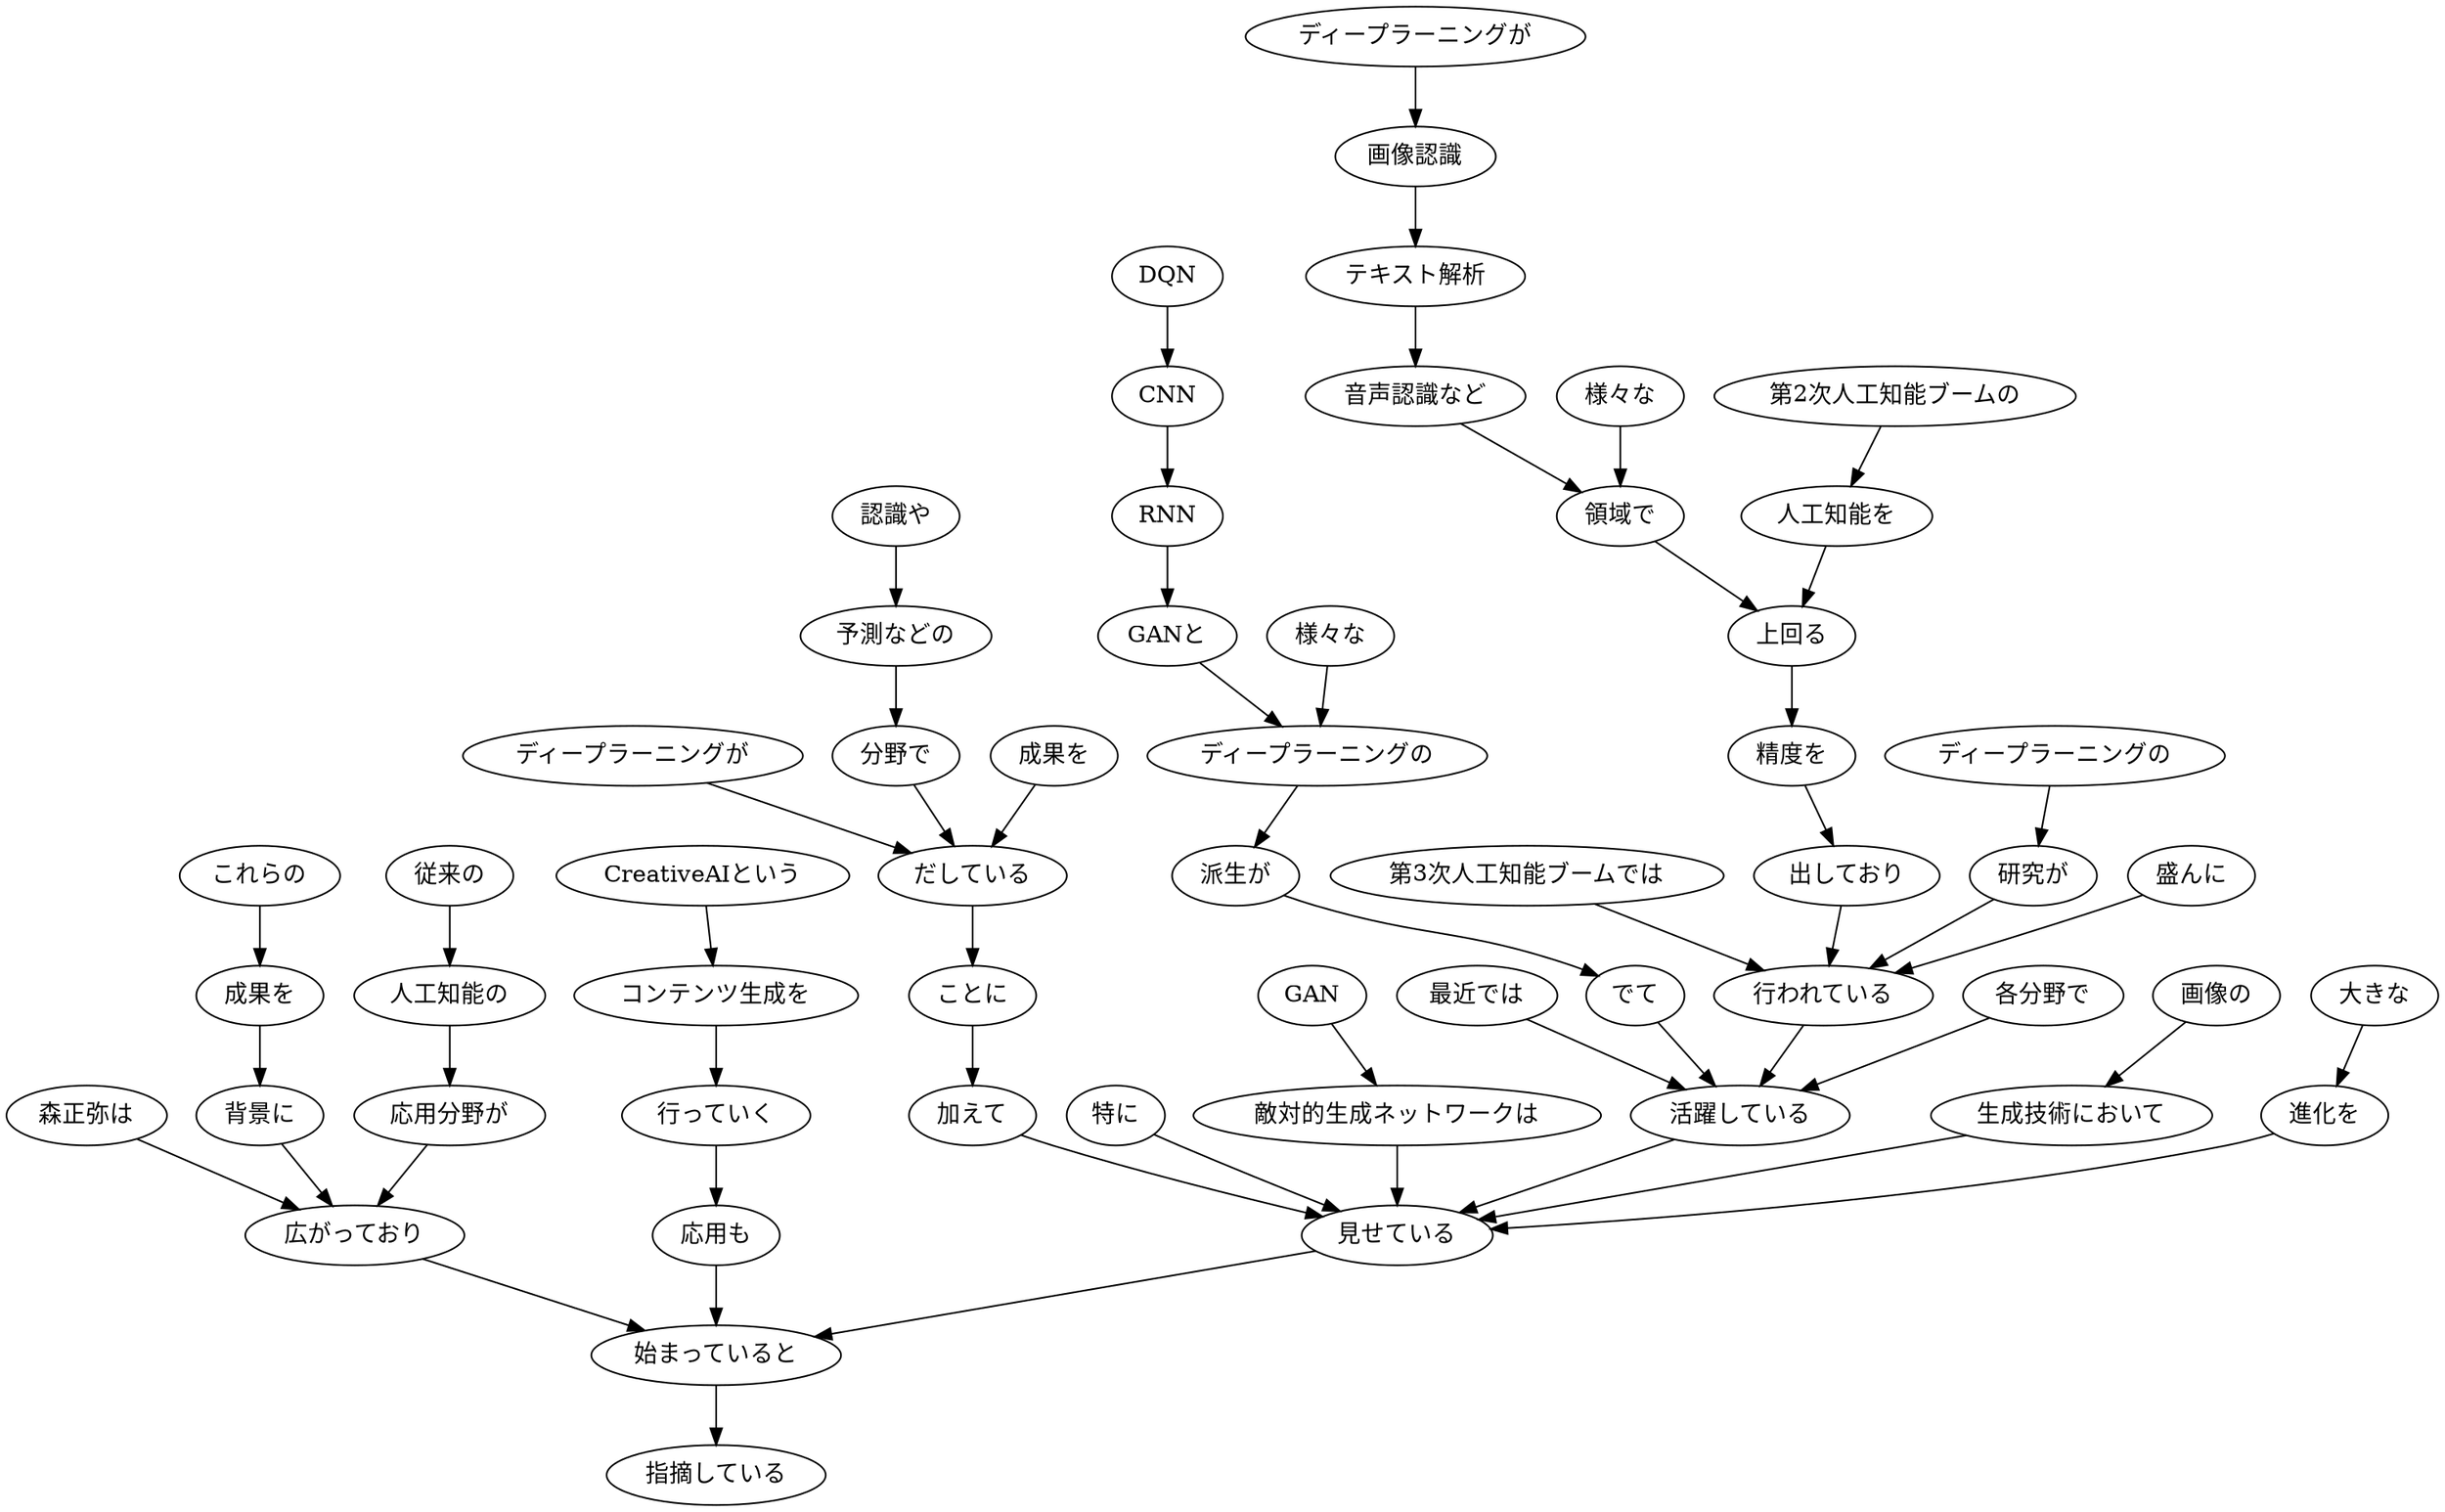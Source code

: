 // ans44
digraph {
	0 [label="第3次人工知能ブームでは"]
	15 [label="行われている"]
	0 -> 15
	1 [label="ディープラーニングが"]
	2 [label="画像認識"]
	1 -> 2
	2 [label="画像認識"]
	3 [label="テキスト解析"]
	2 -> 3
	3 [label="テキスト解析"]
	4 [label="音声認識など"]
	3 -> 4
	4 [label="音声認識など"]
	6 [label="領域で"]
	4 -> 6
	5 [label="様々な"]
	6 [label="領域で"]
	5 -> 6
	6 [label="領域で"]
	9 [label="上回る"]
	6 -> 9
	7 [label="第2次人工知能ブームの"]
	8 [label="人工知能を"]
	7 -> 8
	8 [label="人工知能を"]
	9 [label="上回る"]
	8 -> 9
	9 [label="上回る"]
	10 [label="精度を"]
	9 -> 10
	10 [label="精度を"]
	11 [label="出しており"]
	10 -> 11
	11 [label="出しており"]
	15 [label="行われている"]
	11 -> 15
	12 [label="ディープラーニングの"]
	13 [label="研究が"]
	12 -> 13
	13 [label="研究が"]
	15 [label="行われている"]
	13 -> 15
	14 [label="盛んに"]
	15 [label="行われている"]
	14 -> 15
	15 [label="行われている"]
	26 [label="活躍している"]
	15 -> 26
	16 [label="最近では"]
	26 [label="活躍している"]
	16 -> 26
	17 [label=DQN]
	18 [label=CNN]
	17 -> 18
	18 [label=CNN]
	19 [label=RNN]
	18 -> 19
	19 [label=RNN]
	20 [label="GANと"]
	19 -> 20
	20 [label="GANと"]
	22 [label="ディープラーニングの"]
	20 -> 22
	21 [label="様々な"]
	22 [label="ディープラーニングの"]
	21 -> 22
	22 [label="ディープラーニングの"]
	23 [label="派生が"]
	22 -> 23
	23 [label="派生が"]
	24 [label="でて"]
	23 -> 24
	24 [label="でて"]
	26 [label="活躍している"]
	24 -> 26
	25 [label="各分野で"]
	26 [label="活躍している"]
	25 -> 26
	26 [label="活躍している"]
	42 [label="見せている"]
	26 -> 42
	27 [label="特に"]
	42 [label="見せている"]
	27 -> 42
	28 [label=GAN]
	29 [label="敵対的生成ネットワークは"]
	28 -> 29
	29 [label="敵対的生成ネットワークは"]
	42 [label="見せている"]
	29 -> 42
	30 [label="ディープラーニングが"]
	35 [label="だしている"]
	30 -> 35
	31 [label="認識や"]
	32 [label="予測などの"]
	31 -> 32
	32 [label="予測などの"]
	33 [label="分野で"]
	32 -> 33
	33 [label="分野で"]
	35 [label="だしている"]
	33 -> 35
	34 [label="成果を"]
	35 [label="だしている"]
	34 -> 35
	35 [label="だしている"]
	36 [label="ことに"]
	35 -> 36
	36 [label="ことに"]
	37 [label="加えて"]
	36 -> 37
	37 [label="加えて"]
	42 [label="見せている"]
	37 -> 42
	38 [label="画像の"]
	39 [label="生成技術において"]
	38 -> 39
	39 [label="生成技術において"]
	42 [label="見せている"]
	39 -> 42
	40 [label="大きな"]
	41 [label="進化を"]
	40 -> 41
	41 [label="進化を"]
	42 [label="見せている"]
	41 -> 42
	42 [label="見せている"]
	55 [label="始まっていると"]
	42 -> 55
	43 [label="森正弥は"]
	50 [label="広がっており"]
	43 -> 50
	44 [label="これらの"]
	45 [label="成果を"]
	44 -> 45
	45 [label="成果を"]
	46 [label="背景に"]
	45 -> 46
	46 [label="背景に"]
	50 [label="広がっており"]
	46 -> 50
	47 [label="従来の"]
	48 [label="人工知能の"]
	47 -> 48
	48 [label="人工知能の"]
	49 [label="応用分野が"]
	48 -> 49
	49 [label="応用分野が"]
	50 [label="広がっており"]
	49 -> 50
	50 [label="広がっており"]
	55 [label="始まっていると"]
	50 -> 55
	51 [label="CreativeAIという"]
	52 [label="コンテンツ生成を"]
	51 -> 52
	52 [label="コンテンツ生成を"]
	53 [label="行っていく"]
	52 -> 53
	53 [label="行っていく"]
	54 [label="応用も"]
	53 -> 54
	54 [label="応用も"]
	55 [label="始まっていると"]
	54 -> 55
	55 [label="始まっていると"]
	56 [label="指摘している"]
	55 -> 56
}
